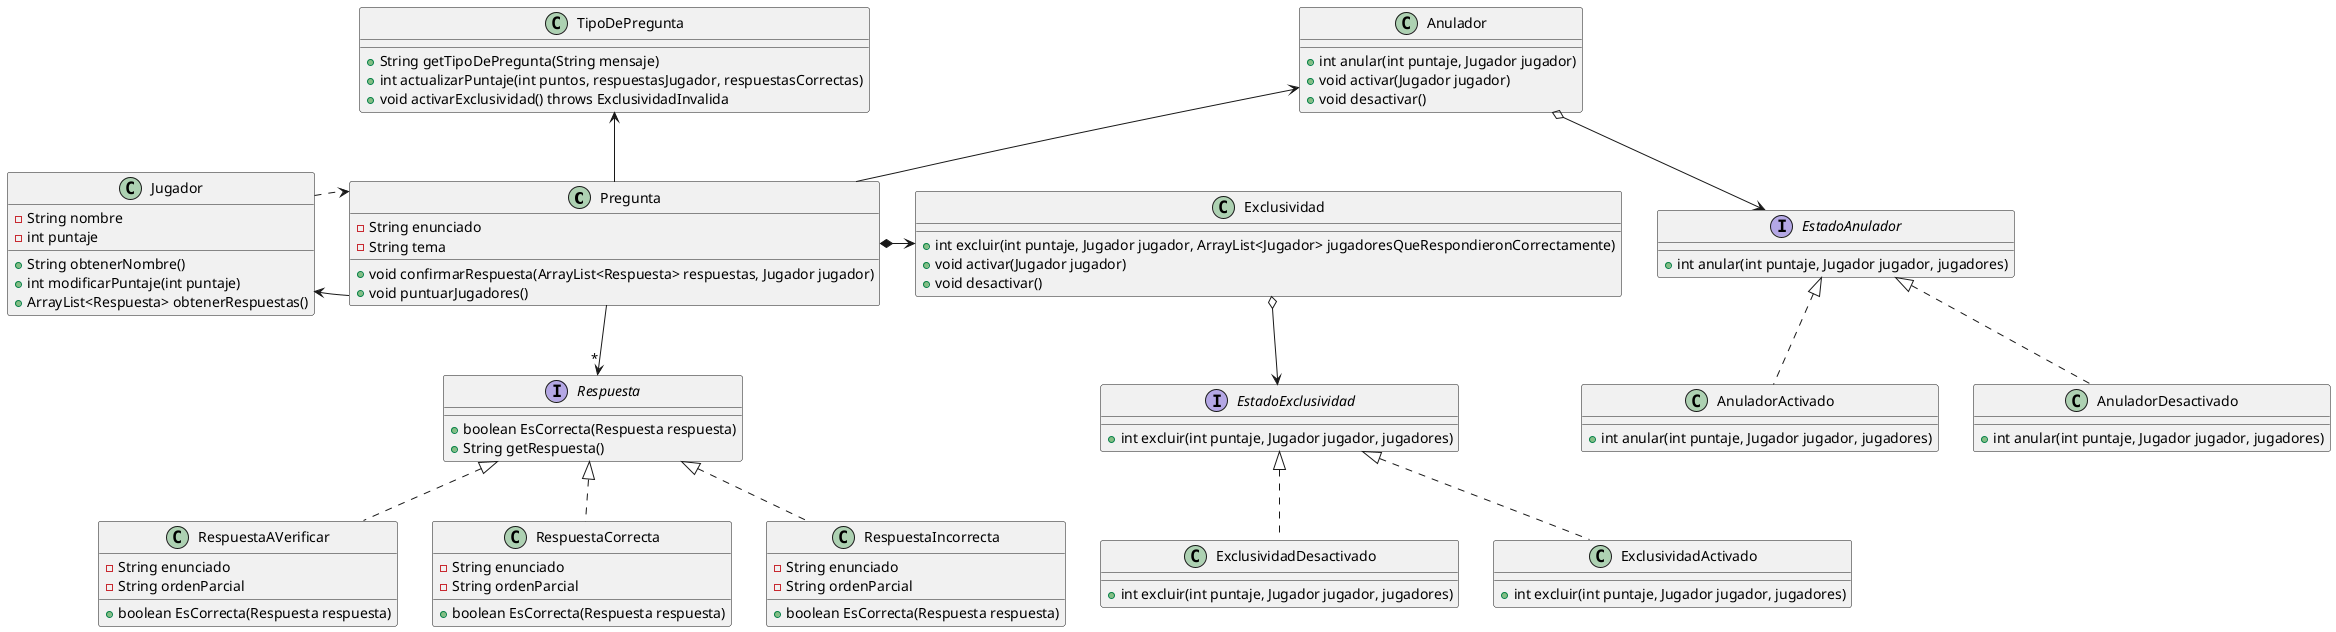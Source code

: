 @startuml
class Pregunta {
  - String enunciado
  - String tema
  + void confirmarRespuesta(ArrayList<Respuesta> respuestas, Jugador jugador)
  + void puntuarJugadores()
}

'Respuestas'

interface Respuesta {
  + boolean EsCorrecta(Respuesta respuesta)
  + String getRespuesta()
}

class RespuestaCorrecta implements Respuesta {
    - String enunciado
    - String ordenParcial
    + boolean EsCorrecta(Respuesta respuesta)
}

class RespuestaIncorrecta implements Respuesta {
    - String enunciado
    - String ordenParcial
     + boolean EsCorrecta(Respuesta respuesta)
}

class RespuestaAVerificar implements Respuesta {
    - String enunciado
    - String ordenParcial
     + boolean EsCorrecta(Respuesta respuesta)
}



class Jugador {
  - String nombre
  - int puntaje
  + String obtenerNombre()
  + int modificarPuntaje(int puntaje)
  + ArrayList<Respuesta> obtenerRespuestas()
}

class TipoDePregunta {
  + String getTipoDePregunta(String mensaje)
  + int actualizarPuntaje(int puntos, respuestasJugador, respuestasCorrectas)
  + void activarExclusividad() throws ExclusividadInvalida
}

'Anulador'

class Anulador {
  + int anular(int puntaje, Jugador jugador)
  + void activar(Jugador jugador)
  + void desactivar()
}
Anulador <-- Pregunta

Anulador o--> EstadoAnulador

interface EstadoAnulador{
    +int anular(int puntaje, Jugador jugador, jugadores)
}

class AnuladorActivado implements EstadoAnulador{
    +int anular(int puntaje, Jugador jugador, jugadores)
}

class AnuladorDesactivado implements EstadoAnulador{
    +int anular(int puntaje, Jugador jugador, jugadores)
}


'Exclusividad'

class Exclusividad {

  + int excluir(int puntaje, Jugador jugador, ArrayList<Jugador> jugadoresQueRespondieronCorrectamente)
  + void activar(Jugador jugador)
  + void desactivar()
}

Exclusividad o--> EstadoExclusividad

interface EstadoExclusividad{
    +int excluir(int puntaje, Jugador jugador, jugadores)
}

class ExclusividadActivado implements EstadoExclusividad{
    +int excluir(int puntaje, Jugador jugador, jugadores)
}
class ExclusividadDesactivado implements EstadoExclusividad{
    +int excluir(int puntaje, Jugador jugador, jugadores)
}



Pregunta -->"*" Respuesta
TipoDePregunta <-- Pregunta


Jugador <- Pregunta
Jugador ..> Pregunta
Pregunta *-> Exclusividad
@enduml